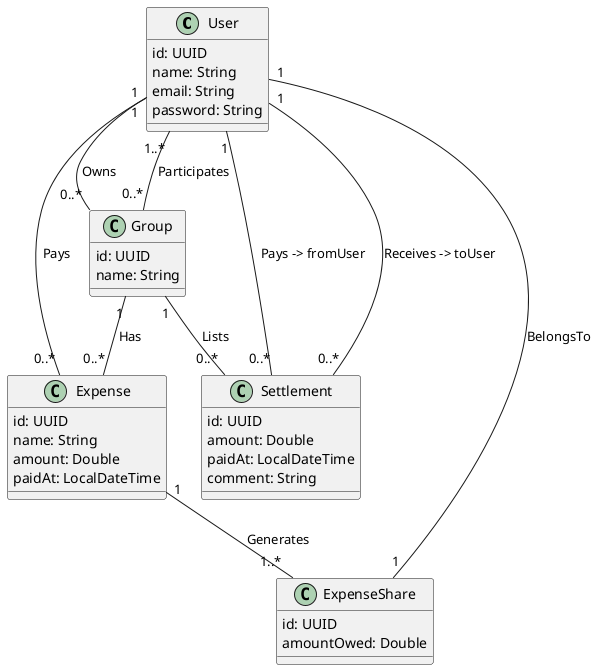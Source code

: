 @startuml

class User {
    id: UUID
    name: String
    email: String
    password: String
}

class Group {
    id: UUID
    name: String
}

class Expense {
    id: UUID
    name: String
    amount: Double
    paidAt: LocalDateTime
}

class ExpenseShare {
    id: UUID
    amountOwed: Double
}

class Settlement {
    id: UUID
    amount: Double
    paidAt: LocalDateTime
    comment: String
}

User "1" -- "0..*" Group: Owns
User "1..*" -- "0..*" Group: Participates

Group "1" -- "0..*" Expense: Has
User "1" -- "0..*" Expense: Pays
Expense "1" -- "1..*" ExpenseShare: Generates
ExpenseShare "1" -- "1" User: BelongsTo

User "1" -- "0..*" Settlement: Pays -> fromUser
User "1" -- "0..*" Settlement: Receives -> toUser
Group "1" -- "0..*" Settlement: Lists

@enduml